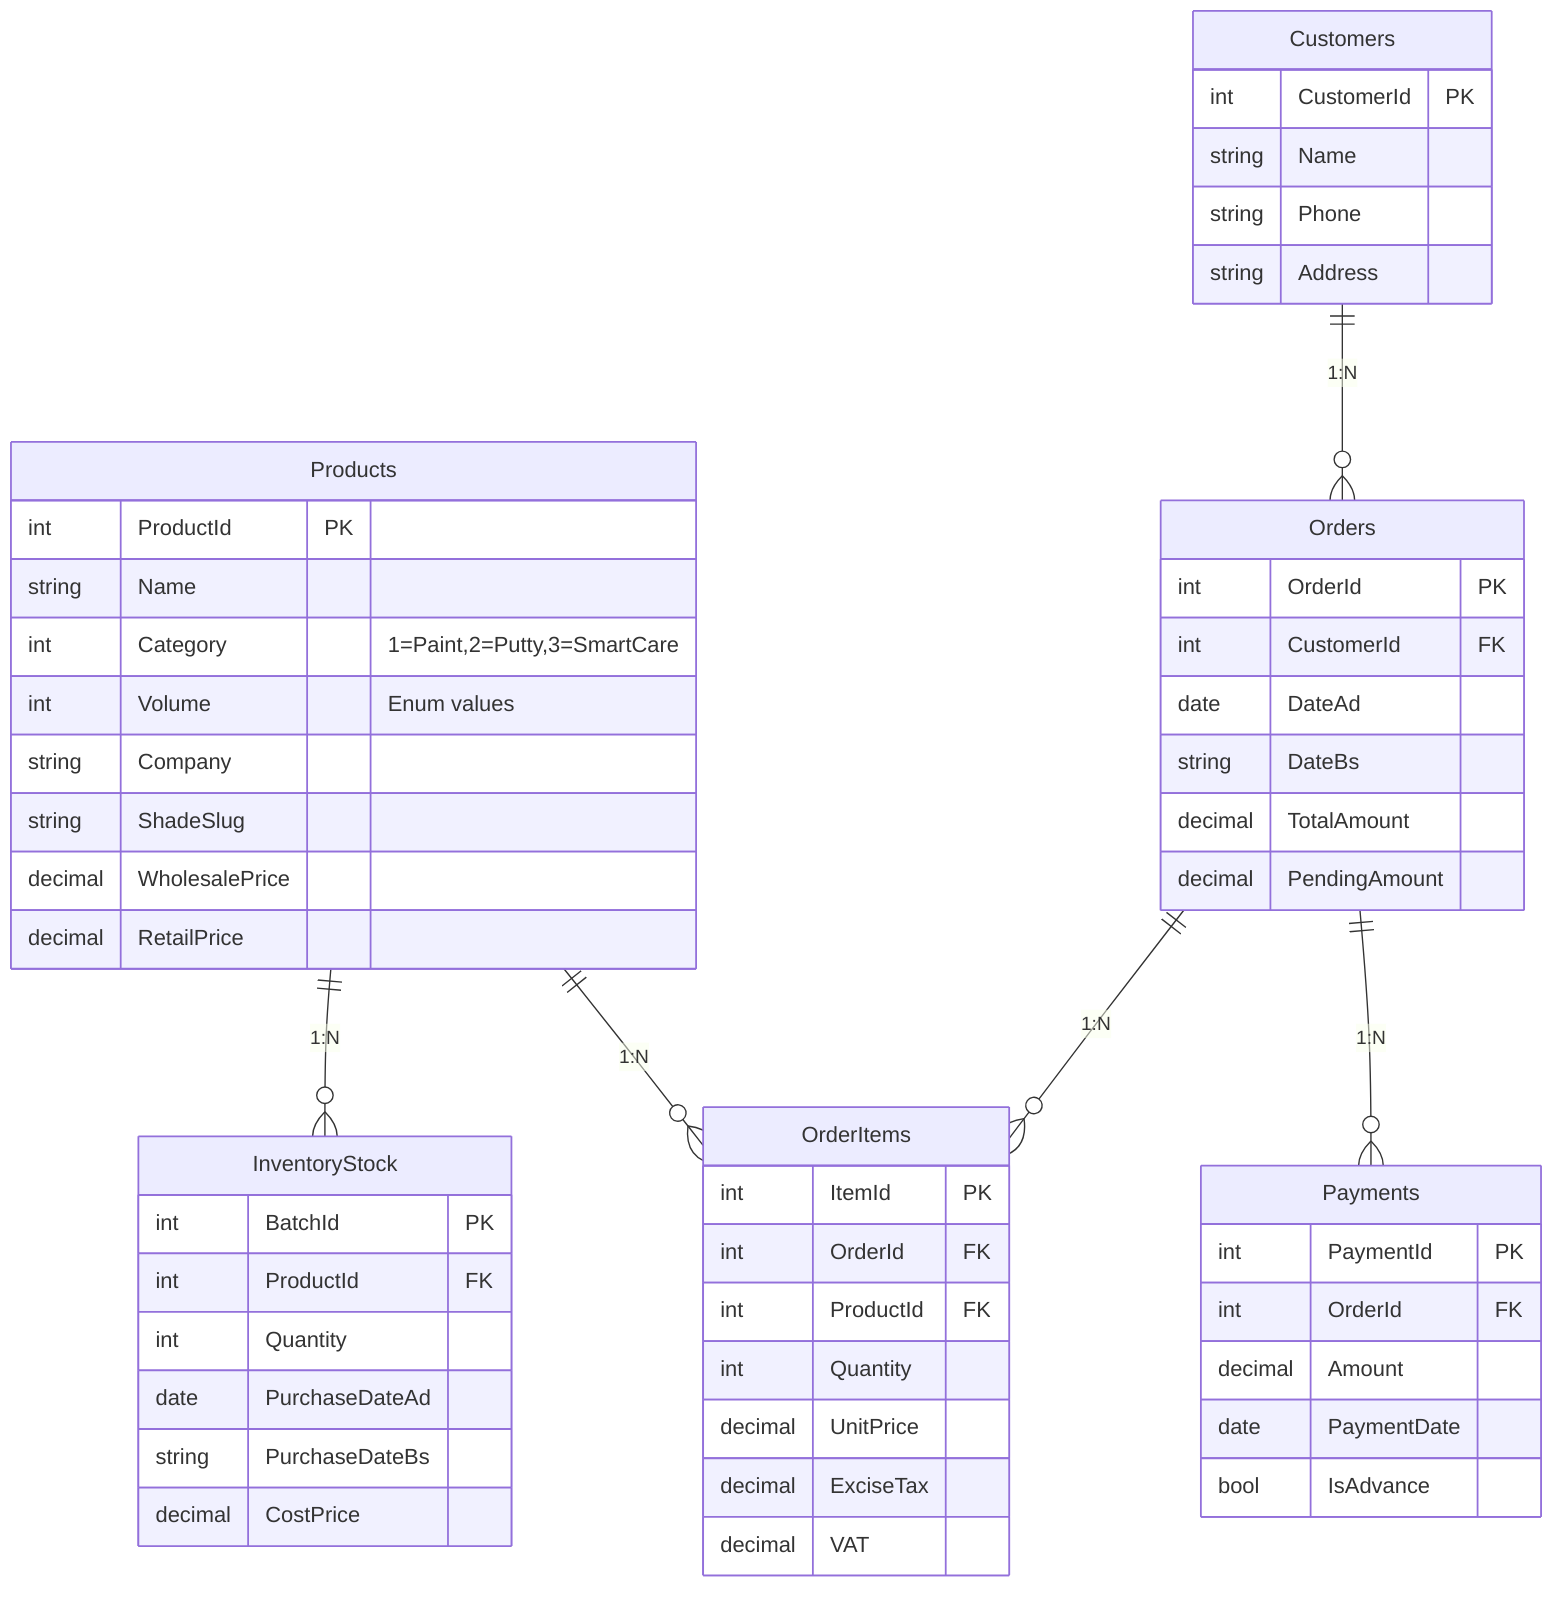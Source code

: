 erDiagram
    Products ||--o{ InventoryStock : "1:N"
    Products ||--o{ OrderItems : "1:N"
    Customers ||--o{ Orders : "1:N"
    Orders ||--o{ OrderItems : "1:N"
    Orders ||--o{ Payments : "1:N"

    Products {
        int ProductId PK
        string Name
        int Category "1=Paint,2=Putty,3=SmartCare"
        int Volume "Enum values"
        string Company
        string ShadeSlug
        decimal WholesalePrice
        decimal RetailPrice
    }

    InventoryStock {
        int BatchId PK
        int ProductId FK
        int Quantity
        date PurchaseDateAd
        string PurchaseDateBs
        decimal CostPrice
    }

    Customers {
        int CustomerId PK
        string Name
        string Phone
        string Address
    }

    Orders {
        int OrderId PK
        int CustomerId FK
        date DateAd
        string DateBs
        decimal TotalAmount
        decimal PendingAmount
    }

    OrderItems {
        int ItemId PK
        int OrderId FK
        int ProductId FK
        int Quantity
        decimal UnitPrice
        decimal ExciseTax
        decimal VAT
    }

    Payments {
        int PaymentId PK
        int OrderId FK
        decimal Amount
        date PaymentDate
        bool IsAdvance
    }
